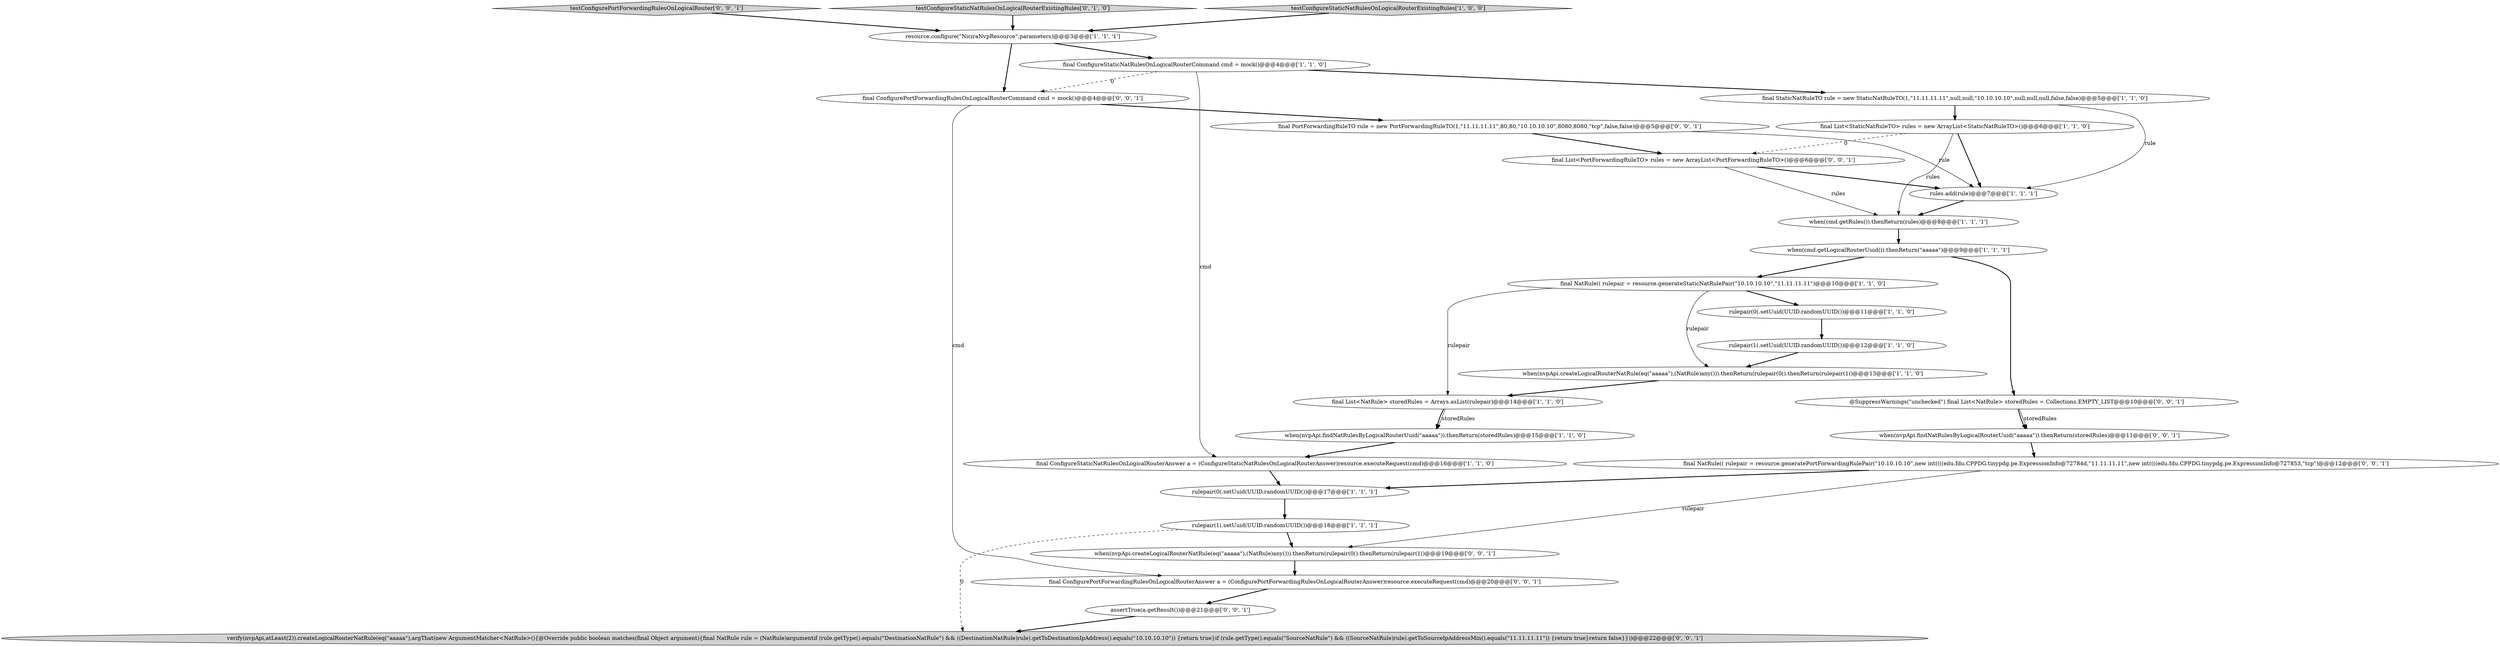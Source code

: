 digraph {
2 [style = filled, label = "when(nvpApi.findNatRulesByLogicalRouterUuid(\"aaaaa\")).thenReturn(storedRules)@@@15@@@['1', '1', '0']", fillcolor = white, shape = ellipse image = "AAA0AAABBB1BBB"];
5 [style = filled, label = "resource.configure(\"NiciraNvpResource\",parameters)@@@3@@@['1', '1', '1']", fillcolor = white, shape = ellipse image = "AAA0AAABBB1BBB"];
3 [style = filled, label = "rules.add(rule)@@@7@@@['1', '1', '1']", fillcolor = white, shape = ellipse image = "AAA0AAABBB1BBB"];
0 [style = filled, label = "when(cmd.getRules()).thenReturn(rules)@@@8@@@['1', '1', '1']", fillcolor = white, shape = ellipse image = "AAA0AAABBB1BBB"];
26 [style = filled, label = "testConfigurePortForwardingRulesOnLogicalRouter['0', '0', '1']", fillcolor = lightgray, shape = diamond image = "AAA0AAABBB3BBB"];
17 [style = filled, label = "testConfigureStaticNatRulesOnLogicalRouterExistingRules['0', '1', '0']", fillcolor = lightgray, shape = diamond image = "AAA0AAABBB2BBB"];
23 [style = filled, label = "when(nvpApi.createLogicalRouterNatRule(eq(\"aaaaa\"),(NatRule)any())).thenReturn(rulepair(0().thenReturn(rulepair(1()@@@19@@@['0', '0', '1']", fillcolor = white, shape = ellipse image = "AAA0AAABBB3BBB"];
10 [style = filled, label = "rulepair(0(.setUuid(UUID.randomUUID())@@@11@@@['1', '1', '0']", fillcolor = white, shape = ellipse image = "AAA0AAABBB1BBB"];
25 [style = filled, label = "verify(nvpApi,atLeast(2)).createLogicalRouterNatRule(eq(\"aaaaa\"),argThat(new ArgumentMatcher<NatRule>(){@Override public boolean matches(final Object argument){final NatRule rule = (NatRule)argumentif (rule.getType().equals(\"DestinationNatRule\") && ((DestinationNatRule)rule).getToDestinationIpAddress().equals(\"10.10.10.10\")) {return true}if (rule.getType().equals(\"SourceNatRule\") && ((SourceNatRule)rule).getToSourceIpAddressMin().equals(\"11.11.11.11\")) {return true}return false}}))@@@22@@@['0', '0', '1']", fillcolor = lightgray, shape = ellipse image = "AAA0AAABBB3BBB"];
16 [style = filled, label = "testConfigureStaticNatRulesOnLogicalRouterExistingRules['1', '0', '0']", fillcolor = lightgray, shape = diamond image = "AAA0AAABBB1BBB"];
22 [style = filled, label = "final ConfigurePortForwardingRulesOnLogicalRouterAnswer a = (ConfigurePortForwardingRulesOnLogicalRouterAnswer)resource.executeRequest(cmd)@@@20@@@['0', '0', '1']", fillcolor = white, shape = ellipse image = "AAA0AAABBB3BBB"];
7 [style = filled, label = "rulepair(1(.setUuid(UUID.randomUUID())@@@18@@@['1', '1', '1']", fillcolor = white, shape = ellipse image = "AAA0AAABBB1BBB"];
9 [style = filled, label = "final ConfigureStaticNatRulesOnLogicalRouterAnswer a = (ConfigureStaticNatRulesOnLogicalRouterAnswer)resource.executeRequest(cmd)@@@16@@@['1', '1', '0']", fillcolor = white, shape = ellipse image = "AAA0AAABBB1BBB"];
1 [style = filled, label = "rulepair(1(.setUuid(UUID.randomUUID())@@@12@@@['1', '1', '0']", fillcolor = white, shape = ellipse image = "AAA0AAABBB1BBB"];
14 [style = filled, label = "final NatRule(( rulepair = resource.generateStaticNatRulePair(\"10.10.10.10\",\"11.11.11.11\")@@@10@@@['1', '1', '0']", fillcolor = white, shape = ellipse image = "AAA0AAABBB1BBB"];
12 [style = filled, label = "when(nvpApi.createLogicalRouterNatRule(eq(\"aaaaa\"),(NatRule)any())).thenReturn(rulepair(0().thenReturn(rulepair(1()@@@13@@@['1', '1', '0']", fillcolor = white, shape = ellipse image = "AAA0AAABBB1BBB"];
4 [style = filled, label = "final StaticNatRuleTO rule = new StaticNatRuleTO(1,\"11.11.11.11\",null,null,\"10.10.10.10\",null,null,null,false,false)@@@5@@@['1', '1', '0']", fillcolor = white, shape = ellipse image = "AAA0AAABBB1BBB"];
28 [style = filled, label = "final ConfigurePortForwardingRulesOnLogicalRouterCommand cmd = mock()@@@4@@@['0', '0', '1']", fillcolor = white, shape = ellipse image = "AAA0AAABBB3BBB"];
27 [style = filled, label = "final PortForwardingRuleTO rule = new PortForwardingRuleTO(1,\"11.11.11.11\",80,80,\"10.10.10.10\",8080,8080,\"tcp\",false,false)@@@5@@@['0', '0', '1']", fillcolor = white, shape = ellipse image = "AAA0AAABBB3BBB"];
11 [style = filled, label = "final List<StaticNatRuleTO> rules = new ArrayList<StaticNatRuleTO>()@@@6@@@['1', '1', '0']", fillcolor = white, shape = ellipse image = "AAA0AAABBB1BBB"];
19 [style = filled, label = "when(nvpApi.findNatRulesByLogicalRouterUuid(\"aaaaa\")).thenReturn(storedRules)@@@11@@@['0', '0', '1']", fillcolor = white, shape = ellipse image = "AAA0AAABBB3BBB"];
8 [style = filled, label = "when(cmd.getLogicalRouterUuid()).thenReturn(\"aaaaa\")@@@9@@@['1', '1', '1']", fillcolor = white, shape = ellipse image = "AAA0AAABBB1BBB"];
24 [style = filled, label = "final List<PortForwardingRuleTO> rules = new ArrayList<PortForwardingRuleTO>()@@@6@@@['0', '0', '1']", fillcolor = white, shape = ellipse image = "AAA0AAABBB3BBB"];
6 [style = filled, label = "final List<NatRule> storedRules = Arrays.asList(rulepair)@@@14@@@['1', '1', '0']", fillcolor = white, shape = ellipse image = "AAA0AAABBB1BBB"];
13 [style = filled, label = "rulepair(0(.setUuid(UUID.randomUUID())@@@17@@@['1', '1', '1']", fillcolor = white, shape = ellipse image = "AAA0AAABBB1BBB"];
15 [style = filled, label = "final ConfigureStaticNatRulesOnLogicalRouterCommand cmd = mock()@@@4@@@['1', '1', '0']", fillcolor = white, shape = ellipse image = "AAA0AAABBB1BBB"];
21 [style = filled, label = "@SuppressWarnings(\"unchecked\") final List<NatRule> storedRules = Collections.EMPTY_LIST@@@10@@@['0', '0', '1']", fillcolor = white, shape = ellipse image = "AAA0AAABBB3BBB"];
20 [style = filled, label = "final NatRule(( rulepair = resource.generatePortForwardingRulePair(\"10.10.10.10\",new int((((edu.fdu.CPPDG.tinypdg.pe.ExpressionInfo@72784d,\"11.11.11.11\",new int((((edu.fdu.CPPDG.tinypdg.pe.ExpressionInfo@727853,\"tcp\")@@@12@@@['0', '0', '1']", fillcolor = white, shape = ellipse image = "AAA0AAABBB3BBB"];
18 [style = filled, label = "assertTrue(a.getResult())@@@21@@@['0', '0', '1']", fillcolor = white, shape = ellipse image = "AAA0AAABBB3BBB"];
7->23 [style = bold, label=""];
11->3 [style = bold, label=""];
23->22 [style = bold, label=""];
8->14 [style = bold, label=""];
13->7 [style = bold, label=""];
24->0 [style = solid, label="rules"];
15->28 [style = dashed, label="0"];
1->12 [style = bold, label=""];
19->20 [style = bold, label=""];
4->11 [style = bold, label=""];
15->4 [style = bold, label=""];
9->13 [style = bold, label=""];
18->25 [style = bold, label=""];
0->8 [style = bold, label=""];
27->3 [style = solid, label="rule"];
7->25 [style = dashed, label="0"];
11->24 [style = dashed, label="0"];
8->21 [style = bold, label=""];
6->2 [style = bold, label=""];
6->2 [style = solid, label="storedRules"];
28->27 [style = bold, label=""];
15->9 [style = solid, label="cmd"];
10->1 [style = bold, label=""];
2->9 [style = bold, label=""];
27->24 [style = bold, label=""];
21->19 [style = bold, label=""];
20->13 [style = bold, label=""];
26->5 [style = bold, label=""];
14->12 [style = solid, label="rulepair"];
3->0 [style = bold, label=""];
24->3 [style = bold, label=""];
22->18 [style = bold, label=""];
16->5 [style = bold, label=""];
20->23 [style = solid, label="rulepair"];
5->28 [style = bold, label=""];
21->19 [style = solid, label="storedRules"];
14->6 [style = solid, label="rulepair"];
14->10 [style = bold, label=""];
17->5 [style = bold, label=""];
4->3 [style = solid, label="rule"];
28->22 [style = solid, label="cmd"];
12->6 [style = bold, label=""];
5->15 [style = bold, label=""];
11->0 [style = solid, label="rules"];
}
